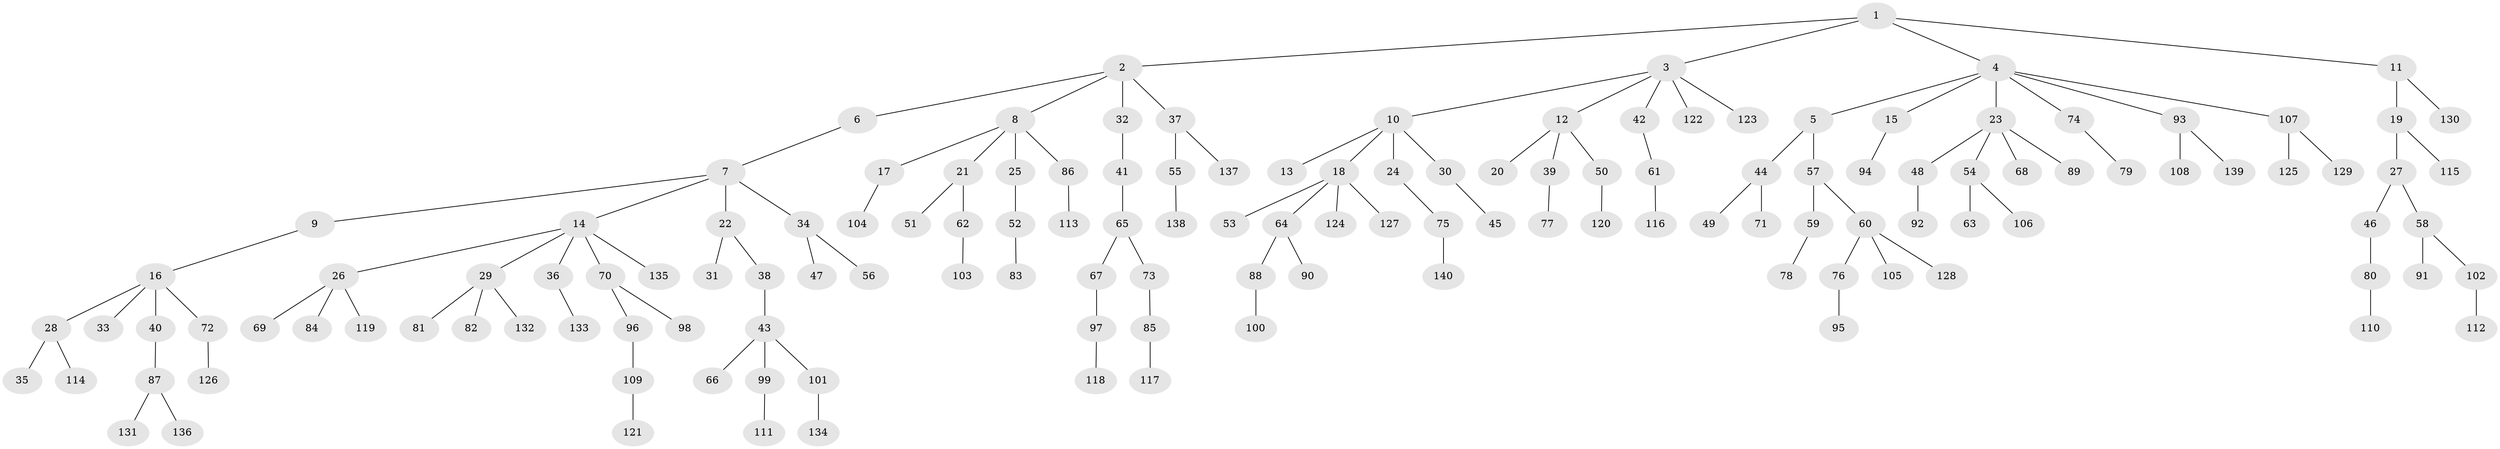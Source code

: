 // Generated by graph-tools (version 1.1) at 2025/52/03/09/25 04:52:35]
// undirected, 140 vertices, 139 edges
graph export_dot {
graph [start="1"]
  node [color=gray90,style=filled];
  1;
  2;
  3;
  4;
  5;
  6;
  7;
  8;
  9;
  10;
  11;
  12;
  13;
  14;
  15;
  16;
  17;
  18;
  19;
  20;
  21;
  22;
  23;
  24;
  25;
  26;
  27;
  28;
  29;
  30;
  31;
  32;
  33;
  34;
  35;
  36;
  37;
  38;
  39;
  40;
  41;
  42;
  43;
  44;
  45;
  46;
  47;
  48;
  49;
  50;
  51;
  52;
  53;
  54;
  55;
  56;
  57;
  58;
  59;
  60;
  61;
  62;
  63;
  64;
  65;
  66;
  67;
  68;
  69;
  70;
  71;
  72;
  73;
  74;
  75;
  76;
  77;
  78;
  79;
  80;
  81;
  82;
  83;
  84;
  85;
  86;
  87;
  88;
  89;
  90;
  91;
  92;
  93;
  94;
  95;
  96;
  97;
  98;
  99;
  100;
  101;
  102;
  103;
  104;
  105;
  106;
  107;
  108;
  109;
  110;
  111;
  112;
  113;
  114;
  115;
  116;
  117;
  118;
  119;
  120;
  121;
  122;
  123;
  124;
  125;
  126;
  127;
  128;
  129;
  130;
  131;
  132;
  133;
  134;
  135;
  136;
  137;
  138;
  139;
  140;
  1 -- 2;
  1 -- 3;
  1 -- 4;
  1 -- 11;
  2 -- 6;
  2 -- 8;
  2 -- 32;
  2 -- 37;
  3 -- 10;
  3 -- 12;
  3 -- 42;
  3 -- 122;
  3 -- 123;
  4 -- 5;
  4 -- 15;
  4 -- 23;
  4 -- 74;
  4 -- 93;
  4 -- 107;
  5 -- 44;
  5 -- 57;
  6 -- 7;
  7 -- 9;
  7 -- 14;
  7 -- 22;
  7 -- 34;
  8 -- 17;
  8 -- 21;
  8 -- 25;
  8 -- 86;
  9 -- 16;
  10 -- 13;
  10 -- 18;
  10 -- 24;
  10 -- 30;
  11 -- 19;
  11 -- 130;
  12 -- 20;
  12 -- 39;
  12 -- 50;
  14 -- 26;
  14 -- 29;
  14 -- 36;
  14 -- 70;
  14 -- 135;
  15 -- 94;
  16 -- 28;
  16 -- 33;
  16 -- 40;
  16 -- 72;
  17 -- 104;
  18 -- 53;
  18 -- 64;
  18 -- 124;
  18 -- 127;
  19 -- 27;
  19 -- 115;
  21 -- 51;
  21 -- 62;
  22 -- 31;
  22 -- 38;
  23 -- 48;
  23 -- 54;
  23 -- 68;
  23 -- 89;
  24 -- 75;
  25 -- 52;
  26 -- 69;
  26 -- 84;
  26 -- 119;
  27 -- 46;
  27 -- 58;
  28 -- 35;
  28 -- 114;
  29 -- 81;
  29 -- 82;
  29 -- 132;
  30 -- 45;
  32 -- 41;
  34 -- 47;
  34 -- 56;
  36 -- 133;
  37 -- 55;
  37 -- 137;
  38 -- 43;
  39 -- 77;
  40 -- 87;
  41 -- 65;
  42 -- 61;
  43 -- 66;
  43 -- 99;
  43 -- 101;
  44 -- 49;
  44 -- 71;
  46 -- 80;
  48 -- 92;
  50 -- 120;
  52 -- 83;
  54 -- 63;
  54 -- 106;
  55 -- 138;
  57 -- 59;
  57 -- 60;
  58 -- 91;
  58 -- 102;
  59 -- 78;
  60 -- 76;
  60 -- 105;
  60 -- 128;
  61 -- 116;
  62 -- 103;
  64 -- 88;
  64 -- 90;
  65 -- 67;
  65 -- 73;
  67 -- 97;
  70 -- 96;
  70 -- 98;
  72 -- 126;
  73 -- 85;
  74 -- 79;
  75 -- 140;
  76 -- 95;
  80 -- 110;
  85 -- 117;
  86 -- 113;
  87 -- 131;
  87 -- 136;
  88 -- 100;
  93 -- 108;
  93 -- 139;
  96 -- 109;
  97 -- 118;
  99 -- 111;
  101 -- 134;
  102 -- 112;
  107 -- 125;
  107 -- 129;
  109 -- 121;
}
